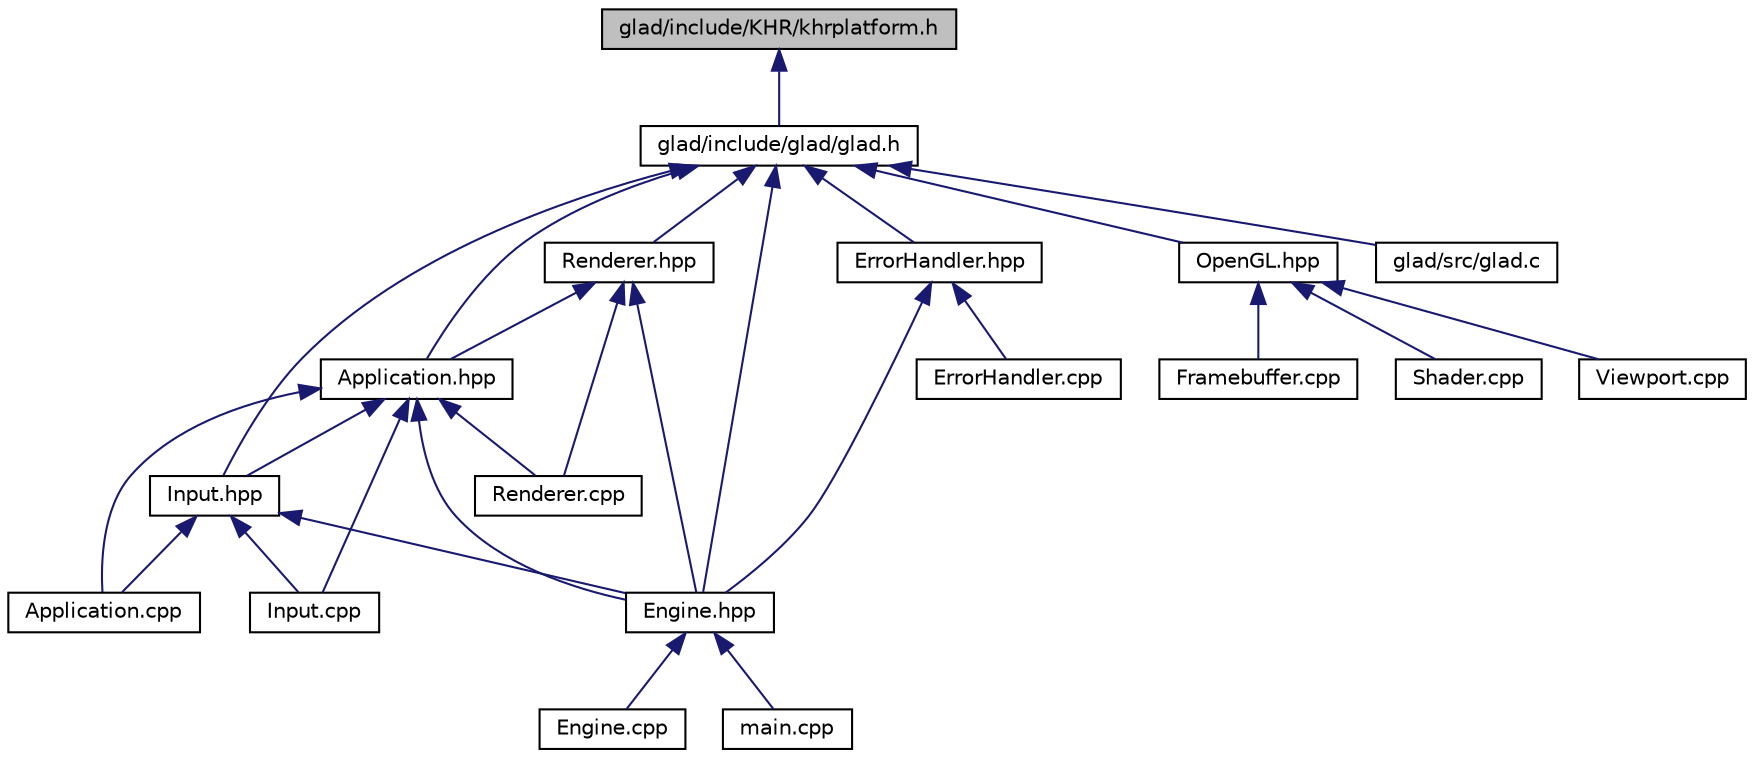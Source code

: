 digraph "glad/include/KHR/khrplatform.h"
{
  edge [fontname="Helvetica",fontsize="10",labelfontname="Helvetica",labelfontsize="10"];
  node [fontname="Helvetica",fontsize="10",shape=record];
  Node2 [label="glad/include/KHR/khrplatform.h",height=0.2,width=0.4,color="black", fillcolor="grey75", style="filled", fontcolor="black"];
  Node2 -> Node3 [dir="back",color="midnightblue",fontsize="10",style="solid",fontname="Helvetica"];
  Node3 [label="glad/include/glad/glad.h",height=0.2,width=0.4,color="black", fillcolor="white", style="filled",URL="$glad_8h.html"];
  Node3 -> Node4 [dir="back",color="midnightblue",fontsize="10",style="solid",fontname="Helvetica"];
  Node4 [label="Renderer.hpp",height=0.2,width=0.4,color="black", fillcolor="white", style="filled",URL="$_renderer_8hpp.html"];
  Node4 -> Node5 [dir="back",color="midnightblue",fontsize="10",style="solid",fontname="Helvetica"];
  Node5 [label="Application.hpp",height=0.2,width=0.4,color="black", fillcolor="white", style="filled",URL="$_application_8hpp.html"];
  Node5 -> Node6 [dir="back",color="midnightblue",fontsize="10",style="solid",fontname="Helvetica"];
  Node6 [label="Application.cpp",height=0.2,width=0.4,color="black", fillcolor="white", style="filled",URL="$_application_8cpp.html"];
  Node5 -> Node7 [dir="back",color="midnightblue",fontsize="10",style="solid",fontname="Helvetica"];
  Node7 [label="Input.hpp",height=0.2,width=0.4,color="black", fillcolor="white", style="filled",URL="$_input_8hpp.html"];
  Node7 -> Node6 [dir="back",color="midnightblue",fontsize="10",style="solid",fontname="Helvetica"];
  Node7 -> Node8 [dir="back",color="midnightblue",fontsize="10",style="solid",fontname="Helvetica"];
  Node8 [label="Engine.hpp",height=0.2,width=0.4,color="black", fillcolor="white", style="filled",URL="$_engine_8hpp.html"];
  Node8 -> Node9 [dir="back",color="midnightblue",fontsize="10",style="solid",fontname="Helvetica"];
  Node9 [label="Engine.cpp",height=0.2,width=0.4,color="black", fillcolor="white", style="filled",URL="$_engine_8cpp.html"];
  Node8 -> Node10 [dir="back",color="midnightblue",fontsize="10",style="solid",fontname="Helvetica"];
  Node10 [label="main.cpp",height=0.2,width=0.4,color="black", fillcolor="white", style="filled",URL="$main_8cpp.html"];
  Node7 -> Node11 [dir="back",color="midnightblue",fontsize="10",style="solid",fontname="Helvetica"];
  Node11 [label="Input.cpp",height=0.2,width=0.4,color="black", fillcolor="white", style="filled",URL="$_input_8cpp.html"];
  Node5 -> Node8 [dir="back",color="midnightblue",fontsize="10",style="solid",fontname="Helvetica"];
  Node5 -> Node11 [dir="back",color="midnightblue",fontsize="10",style="solid",fontname="Helvetica"];
  Node5 -> Node12 [dir="back",color="midnightblue",fontsize="10",style="solid",fontname="Helvetica"];
  Node12 [label="Renderer.cpp",height=0.2,width=0.4,color="black", fillcolor="white", style="filled",URL="$_renderer_8cpp.html"];
  Node4 -> Node8 [dir="back",color="midnightblue",fontsize="10",style="solid",fontname="Helvetica"];
  Node4 -> Node12 [dir="back",color="midnightblue",fontsize="10",style="solid",fontname="Helvetica"];
  Node3 -> Node5 [dir="back",color="midnightblue",fontsize="10",style="solid",fontname="Helvetica"];
  Node3 -> Node7 [dir="back",color="midnightblue",fontsize="10",style="solid",fontname="Helvetica"];
  Node3 -> Node8 [dir="back",color="midnightblue",fontsize="10",style="solid",fontname="Helvetica"];
  Node3 -> Node13 [dir="back",color="midnightblue",fontsize="10",style="solid",fontname="Helvetica"];
  Node13 [label="ErrorHandler.hpp",height=0.2,width=0.4,color="black", fillcolor="white", style="filled",URL="$_error_handler_8hpp.html"];
  Node13 -> Node8 [dir="back",color="midnightblue",fontsize="10",style="solid",fontname="Helvetica"];
  Node13 -> Node14 [dir="back",color="midnightblue",fontsize="10",style="solid",fontname="Helvetica"];
  Node14 [label="ErrorHandler.cpp",height=0.2,width=0.4,color="black", fillcolor="white", style="filled",URL="$_error_handler_8cpp.html"];
  Node3 -> Node15 [dir="back",color="midnightblue",fontsize="10",style="solid",fontname="Helvetica"];
  Node15 [label="OpenGL.hpp",height=0.2,width=0.4,color="black", fillcolor="white", style="filled",URL="$_open_g_l_8hpp.html"];
  Node15 -> Node16 [dir="back",color="midnightblue",fontsize="10",style="solid",fontname="Helvetica"];
  Node16 [label="Framebuffer.cpp",height=0.2,width=0.4,color="black", fillcolor="white", style="filled",URL="$_framebuffer_8cpp.html"];
  Node15 -> Node17 [dir="back",color="midnightblue",fontsize="10",style="solid",fontname="Helvetica"];
  Node17 [label="Shader.cpp",height=0.2,width=0.4,color="black", fillcolor="white", style="filled",URL="$_shader_8cpp.html"];
  Node15 -> Node18 [dir="back",color="midnightblue",fontsize="10",style="solid",fontname="Helvetica"];
  Node18 [label="Viewport.cpp",height=0.2,width=0.4,color="black", fillcolor="white", style="filled",URL="$_viewport_8cpp.html"];
  Node3 -> Node19 [dir="back",color="midnightblue",fontsize="10",style="solid",fontname="Helvetica"];
  Node19 [label="glad/src/glad.c",height=0.2,width=0.4,color="black", fillcolor="white", style="filled",URL="$glad_8c.html"];
}
